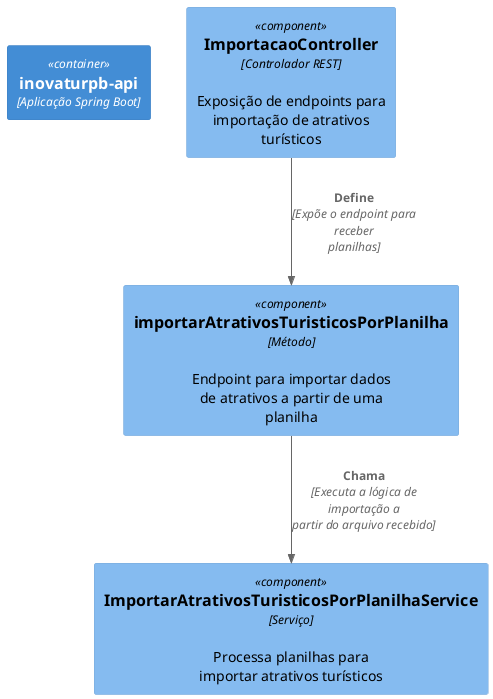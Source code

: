 @startuml
!define C4_COMPONENT
!include <C4/C4_Component.puml>

Container(app, "inovaturpb-api", "Aplicação Spring Boot")

' Controlador Principal
Component(controller, "ImportacaoController", "Controlador REST", "Exposição de endpoints para importação de atrativos turísticos")

' Serviço Principal
Component(service, "ImportarAtrativosTuristicosPorPlanilhaService", "Serviço", "Processa planilhas para importar atrativos turísticos")

' Método Principal
Component(method, "importarAtrativosTuristicosPorPlanilha", "Método", "Endpoint para importar dados de atrativos a partir de uma planilha")

' Relacionamentos
Rel(controller, method, "Define", "Expõe o endpoint para receber planilhas")
Rel(method, service, "Chama", "Executa a lógica de importação a partir do arquivo recebido")

@enduml

